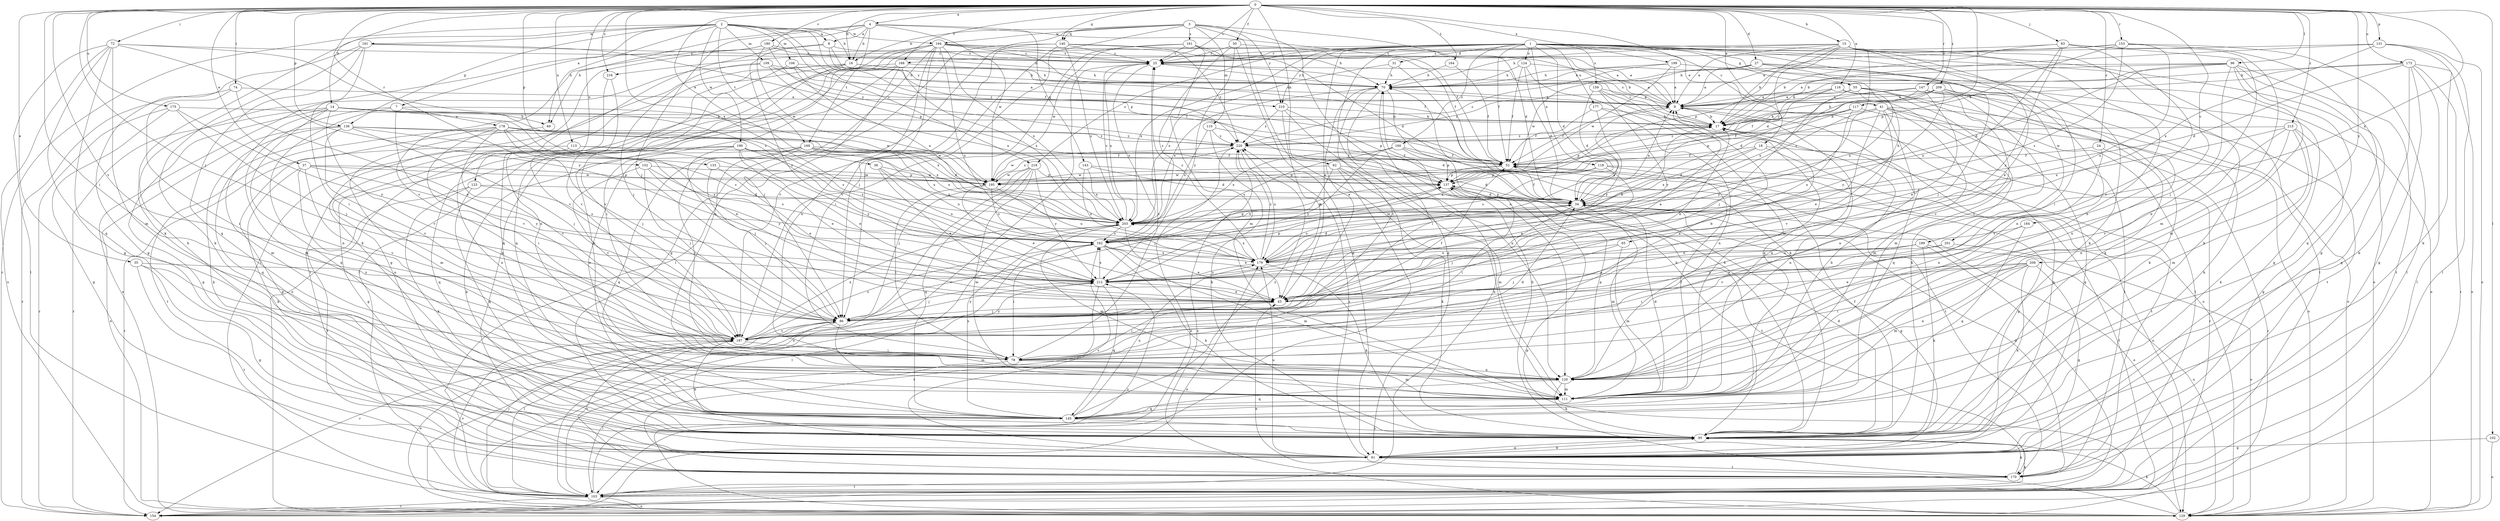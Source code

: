 strict digraph  {
0;
1;
2;
3;
4;
7;
8;
9;
14;
15;
16;
17;
18;
24;
25;
27;
31;
34;
35;
36;
37;
41;
43;
50;
52;
55;
61;
62;
65;
69;
70;
72;
74;
78;
83;
86;
95;
96;
102;
103;
106;
109;
110;
111;
113;
116;
117;
118;
120;
123;
124;
129;
131;
133;
136;
137;
140;
143;
145;
147;
152;
153;
154;
159;
160;
161;
162;
164;
168;
169;
170;
173;
175;
177;
178;
179;
180;
184;
187;
189;
190;
191;
194;
195;
199;
201;
203;
208;
209;
210;
212;
215;
216;
218;
220;
0 -> 4  [label=a];
0 -> 14  [label=b];
0 -> 15  [label=b];
0 -> 16  [label=b];
0 -> 18  [label=c];
0 -> 24  [label=c];
0 -> 25  [label=c];
0 -> 27  [label=d];
0 -> 35  [label=e];
0 -> 36  [label=e];
0 -> 37  [label=e];
0 -> 41  [label=e];
0 -> 50  [label=f];
0 -> 62  [label=h];
0 -> 72  [label=i];
0 -> 74  [label=i];
0 -> 78  [label=i];
0 -> 83  [label=j];
0 -> 86  [label=j];
0 -> 96  [label=l];
0 -> 102  [label=l];
0 -> 113  [label=n];
0 -> 116  [label=n];
0 -> 117  [label=n];
0 -> 123  [label=o];
0 -> 131  [label=p];
0 -> 133  [label=p];
0 -> 136  [label=p];
0 -> 140  [label=q];
0 -> 147  [label=r];
0 -> 152  [label=r];
0 -> 153  [label=r];
0 -> 164  [label=t];
0 -> 168  [label=t];
0 -> 173  [label=u];
0 -> 175  [label=u];
0 -> 180  [label=v];
0 -> 184  [label=v];
0 -> 187  [label=v];
0 -> 199  [label=x];
0 -> 201  [label=x];
0 -> 203  [label=x];
0 -> 208  [label=y];
0 -> 209  [label=y];
0 -> 215  [label=z];
0 -> 216  [label=z];
1 -> 31  [label=d];
1 -> 34  [label=d];
1 -> 41  [label=e];
1 -> 43  [label=e];
1 -> 52  [label=f];
1 -> 55  [label=g];
1 -> 61  [label=g];
1 -> 65  [label=h];
1 -> 95  [label=k];
1 -> 103  [label=l];
1 -> 118  [label=n];
1 -> 124  [label=o];
1 -> 129  [label=o];
1 -> 159  [label=s];
1 -> 160  [label=s];
1 -> 168  [label=t];
1 -> 177  [label=u];
1 -> 189  [label=w];
1 -> 203  [label=x];
1 -> 210  [label=y];
1 -> 216  [label=z];
1 -> 218  [label=z];
2 -> 7  [label=a];
2 -> 8  [label=a];
2 -> 16  [label=b];
2 -> 52  [label=f];
2 -> 69  [label=h];
2 -> 95  [label=k];
2 -> 106  [label=m];
2 -> 109  [label=m];
2 -> 136  [label=p];
2 -> 137  [label=p];
2 -> 154  [label=r];
2 -> 169  [label=t];
2 -> 190  [label=w];
2 -> 191  [label=w];
2 -> 194  [label=w];
2 -> 218  [label=z];
3 -> 16  [label=b];
3 -> 34  [label=d];
3 -> 86  [label=j];
3 -> 103  [label=l];
3 -> 110  [label=m];
3 -> 111  [label=m];
3 -> 120  [label=n];
3 -> 140  [label=q];
3 -> 161  [label=s];
3 -> 194  [label=w];
3 -> 210  [label=y];
4 -> 8  [label=a];
4 -> 16  [label=b];
4 -> 52  [label=f];
4 -> 69  [label=h];
4 -> 86  [label=j];
4 -> 103  [label=l];
4 -> 143  [label=q];
4 -> 169  [label=t];
4 -> 195  [label=w];
7 -> 111  [label=m];
7 -> 145  [label=q];
7 -> 178  [label=u];
7 -> 187  [label=v];
7 -> 195  [label=w];
8 -> 25  [label=c];
8 -> 95  [label=k];
8 -> 210  [label=y];
8 -> 212  [label=y];
8 -> 220  [label=z];
9 -> 17  [label=b];
9 -> 25  [label=c];
9 -> 52  [label=f];
9 -> 61  [label=g];
9 -> 145  [label=q];
14 -> 17  [label=b];
14 -> 61  [label=g];
14 -> 69  [label=h];
14 -> 111  [label=m];
14 -> 120  [label=n];
14 -> 154  [label=r];
14 -> 187  [label=v];
14 -> 203  [label=x];
14 -> 212  [label=y];
15 -> 9  [label=a];
15 -> 17  [label=b];
15 -> 25  [label=c];
15 -> 34  [label=d];
15 -> 43  [label=e];
15 -> 70  [label=h];
15 -> 78  [label=i];
15 -> 95  [label=k];
15 -> 120  [label=n];
15 -> 137  [label=p];
15 -> 162  [label=s];
16 -> 9  [label=a];
16 -> 61  [label=g];
16 -> 70  [label=h];
16 -> 120  [label=n];
16 -> 170  [label=t];
16 -> 187  [label=v];
17 -> 25  [label=c];
17 -> 137  [label=p];
17 -> 154  [label=r];
17 -> 220  [label=z];
18 -> 34  [label=d];
18 -> 52  [label=f];
18 -> 120  [label=n];
18 -> 170  [label=t];
18 -> 203  [label=x];
24 -> 52  [label=f];
24 -> 120  [label=n];
24 -> 154  [label=r];
25 -> 70  [label=h];
25 -> 162  [label=s];
25 -> 203  [label=x];
27 -> 9  [label=a];
27 -> 70  [label=h];
27 -> 86  [label=j];
27 -> 120  [label=n];
27 -> 129  [label=o];
27 -> 195  [label=w];
31 -> 70  [label=h];
31 -> 95  [label=k];
31 -> 203  [label=x];
34 -> 9  [label=a];
34 -> 52  [label=f];
34 -> 61  [label=g];
34 -> 86  [label=j];
34 -> 111  [label=m];
34 -> 129  [label=o];
34 -> 137  [label=p];
34 -> 179  [label=u];
34 -> 203  [label=x];
35 -> 61  [label=g];
35 -> 78  [label=i];
35 -> 170  [label=t];
35 -> 212  [label=y];
36 -> 43  [label=e];
36 -> 179  [label=u];
36 -> 195  [label=w];
36 -> 203  [label=x];
37 -> 95  [label=k];
37 -> 120  [label=n];
37 -> 137  [label=p];
37 -> 187  [label=v];
37 -> 195  [label=w];
37 -> 212  [label=y];
41 -> 17  [label=b];
41 -> 43  [label=e];
41 -> 61  [label=g];
41 -> 111  [label=m];
41 -> 120  [label=n];
41 -> 129  [label=o];
41 -> 170  [label=t];
41 -> 187  [label=v];
41 -> 212  [label=y];
43 -> 9  [label=a];
43 -> 17  [label=b];
43 -> 78  [label=i];
43 -> 86  [label=j];
50 -> 25  [label=c];
50 -> 52  [label=f];
50 -> 61  [label=g];
50 -> 162  [label=s];
50 -> 212  [label=y];
52 -> 137  [label=p];
52 -> 195  [label=w];
55 -> 9  [label=a];
55 -> 86  [label=j];
55 -> 95  [label=k];
55 -> 103  [label=l];
55 -> 111  [label=m];
55 -> 129  [label=o];
55 -> 220  [label=z];
61 -> 95  [label=k];
61 -> 162  [label=s];
61 -> 170  [label=t];
61 -> 179  [label=u];
61 -> 220  [label=z];
62 -> 34  [label=d];
62 -> 86  [label=j];
62 -> 95  [label=k];
62 -> 103  [label=l];
62 -> 111  [label=m];
62 -> 195  [label=w];
65 -> 86  [label=j];
65 -> 111  [label=m];
65 -> 179  [label=u];
69 -> 111  [label=m];
70 -> 9  [label=a];
70 -> 43  [label=e];
70 -> 78  [label=i];
70 -> 95  [label=k];
70 -> 187  [label=v];
70 -> 203  [label=x];
72 -> 25  [label=c];
72 -> 61  [label=g];
72 -> 103  [label=l];
72 -> 111  [label=m];
72 -> 129  [label=o];
72 -> 145  [label=q];
72 -> 162  [label=s];
72 -> 212  [label=y];
74 -> 9  [label=a];
74 -> 43  [label=e];
74 -> 78  [label=i];
74 -> 154  [label=r];
78 -> 9  [label=a];
78 -> 25  [label=c];
78 -> 34  [label=d];
78 -> 103  [label=l];
78 -> 111  [label=m];
78 -> 120  [label=n];
83 -> 17  [label=b];
83 -> 25  [label=c];
83 -> 111  [label=m];
83 -> 120  [label=n];
83 -> 179  [label=u];
83 -> 187  [label=v];
83 -> 212  [label=y];
86 -> 17  [label=b];
86 -> 52  [label=f];
86 -> 103  [label=l];
86 -> 111  [label=m];
86 -> 154  [label=r];
86 -> 187  [label=v];
86 -> 212  [label=y];
95 -> 34  [label=d];
95 -> 52  [label=f];
95 -> 61  [label=g];
95 -> 70  [label=h];
96 -> 9  [label=a];
96 -> 17  [label=b];
96 -> 34  [label=d];
96 -> 61  [label=g];
96 -> 70  [label=h];
96 -> 86  [label=j];
96 -> 111  [label=m];
96 -> 145  [label=q];
96 -> 170  [label=t];
102 -> 61  [label=g];
102 -> 129  [label=o];
103 -> 25  [label=c];
103 -> 70  [label=h];
103 -> 86  [label=j];
103 -> 95  [label=k];
103 -> 129  [label=o];
103 -> 154  [label=r];
103 -> 187  [label=v];
103 -> 212  [label=y];
106 -> 9  [label=a];
106 -> 70  [label=h];
106 -> 187  [label=v];
106 -> 203  [label=x];
109 -> 52  [label=f];
109 -> 70  [label=h];
109 -> 86  [label=j];
109 -> 129  [label=o];
109 -> 203  [label=x];
110 -> 34  [label=d];
110 -> 95  [label=k];
110 -> 203  [label=x];
110 -> 220  [label=z];
111 -> 9  [label=a];
111 -> 17  [label=b];
111 -> 34  [label=d];
111 -> 52  [label=f];
111 -> 145  [label=q];
113 -> 43  [label=e];
113 -> 52  [label=f];
113 -> 120  [label=n];
113 -> 154  [label=r];
116 -> 9  [label=a];
116 -> 120  [label=n];
116 -> 195  [label=w];
116 -> 203  [label=x];
116 -> 220  [label=z];
117 -> 17  [label=b];
117 -> 52  [label=f];
117 -> 95  [label=k];
117 -> 137  [label=p];
117 -> 179  [label=u];
118 -> 43  [label=e];
118 -> 61  [label=g];
118 -> 129  [label=o];
118 -> 137  [label=p];
118 -> 162  [label=s];
118 -> 203  [label=x];
120 -> 95  [label=k];
120 -> 111  [label=m];
120 -> 137  [label=p];
120 -> 145  [label=q];
123 -> 34  [label=d];
123 -> 95  [label=k];
123 -> 145  [label=q];
123 -> 162  [label=s];
123 -> 170  [label=t];
124 -> 9  [label=a];
124 -> 34  [label=d];
124 -> 52  [label=f];
124 -> 70  [label=h];
124 -> 111  [label=m];
129 -> 43  [label=e];
129 -> 95  [label=k];
129 -> 220  [label=z];
131 -> 17  [label=b];
131 -> 25  [label=c];
131 -> 95  [label=k];
131 -> 103  [label=l];
131 -> 129  [label=o];
131 -> 203  [label=x];
133 -> 43  [label=e];
133 -> 86  [label=j];
133 -> 195  [label=w];
136 -> 86  [label=j];
136 -> 95  [label=k];
136 -> 129  [label=o];
136 -> 145  [label=q];
136 -> 162  [label=s];
136 -> 187  [label=v];
136 -> 203  [label=x];
136 -> 220  [label=z];
137 -> 34  [label=d];
137 -> 78  [label=i];
137 -> 170  [label=t];
140 -> 9  [label=a];
140 -> 25  [label=c];
140 -> 61  [label=g];
140 -> 78  [label=i];
140 -> 120  [label=n];
140 -> 203  [label=x];
140 -> 220  [label=z];
143 -> 34  [label=d];
143 -> 137  [label=p];
143 -> 179  [label=u];
143 -> 203  [label=x];
145 -> 95  [label=k];
145 -> 179  [label=u];
145 -> 203  [label=x];
145 -> 220  [label=z];
147 -> 9  [label=a];
147 -> 34  [label=d];
147 -> 43  [label=e];
147 -> 170  [label=t];
147 -> 187  [label=v];
147 -> 203  [label=x];
152 -> 86  [label=j];
152 -> 137  [label=p];
152 -> 162  [label=s];
152 -> 187  [label=v];
152 -> 212  [label=y];
153 -> 9  [label=a];
153 -> 25  [label=c];
153 -> 61  [label=g];
153 -> 103  [label=l];
153 -> 137  [label=p];
153 -> 162  [label=s];
153 -> 179  [label=u];
154 -> 52  [label=f];
154 -> 137  [label=p];
154 -> 179  [label=u];
159 -> 9  [label=a];
159 -> 34  [label=d];
159 -> 129  [label=o];
159 -> 145  [label=q];
159 -> 212  [label=y];
160 -> 52  [label=f];
160 -> 137  [label=p];
160 -> 162  [label=s];
160 -> 170  [label=t];
160 -> 203  [label=x];
160 -> 212  [label=y];
161 -> 25  [label=c];
161 -> 34  [label=d];
161 -> 70  [label=h];
161 -> 111  [label=m];
161 -> 187  [label=v];
161 -> 195  [label=w];
162 -> 9  [label=a];
162 -> 43  [label=e];
162 -> 78  [label=i];
162 -> 95  [label=k];
162 -> 111  [label=m];
162 -> 129  [label=o];
162 -> 137  [label=p];
162 -> 179  [label=u];
164 -> 52  [label=f];
164 -> 70  [label=h];
168 -> 70  [label=h];
168 -> 78  [label=i];
168 -> 86  [label=j];
168 -> 129  [label=o];
168 -> 145  [label=q];
168 -> 203  [label=x];
169 -> 34  [label=d];
169 -> 52  [label=f];
169 -> 78  [label=i];
169 -> 95  [label=k];
169 -> 120  [label=n];
169 -> 145  [label=q];
169 -> 179  [label=u];
169 -> 203  [label=x];
170 -> 34  [label=d];
170 -> 70  [label=h];
170 -> 95  [label=k];
170 -> 103  [label=l];
170 -> 187  [label=v];
173 -> 17  [label=b];
173 -> 34  [label=d];
173 -> 61  [label=g];
173 -> 70  [label=h];
173 -> 95  [label=k];
173 -> 103  [label=l];
173 -> 129  [label=o];
173 -> 154  [label=r];
175 -> 17  [label=b];
175 -> 61  [label=g];
175 -> 86  [label=j];
175 -> 154  [label=r];
175 -> 212  [label=y];
177 -> 17  [label=b];
177 -> 52  [label=f];
177 -> 120  [label=n];
177 -> 212  [label=y];
178 -> 43  [label=e];
178 -> 61  [label=g];
178 -> 78  [label=i];
178 -> 86  [label=j];
178 -> 162  [label=s];
178 -> 170  [label=t];
178 -> 187  [label=v];
178 -> 195  [label=w];
178 -> 220  [label=z];
179 -> 17  [label=b];
179 -> 25  [label=c];
179 -> 34  [label=d];
179 -> 95  [label=k];
179 -> 203  [label=x];
179 -> 212  [label=y];
179 -> 220  [label=z];
180 -> 25  [label=c];
180 -> 70  [label=h];
180 -> 95  [label=k];
180 -> 187  [label=v];
180 -> 195  [label=w];
180 -> 220  [label=z];
184 -> 145  [label=q];
184 -> 162  [label=s];
184 -> 187  [label=v];
187 -> 78  [label=i];
187 -> 95  [label=k];
187 -> 129  [label=o];
187 -> 162  [label=s];
187 -> 203  [label=x];
187 -> 212  [label=y];
189 -> 43  [label=e];
189 -> 78  [label=i];
189 -> 95  [label=k];
189 -> 103  [label=l];
189 -> 129  [label=o];
189 -> 179  [label=u];
190 -> 43  [label=e];
190 -> 52  [label=f];
190 -> 61  [label=g];
190 -> 86  [label=j];
190 -> 145  [label=q];
190 -> 162  [label=s];
190 -> 203  [label=x];
190 -> 212  [label=y];
191 -> 25  [label=c];
191 -> 61  [label=g];
191 -> 78  [label=i];
191 -> 95  [label=k];
191 -> 137  [label=p];
191 -> 145  [label=q];
194 -> 9  [label=a];
194 -> 17  [label=b];
194 -> 25  [label=c];
194 -> 52  [label=f];
194 -> 61  [label=g];
194 -> 86  [label=j];
194 -> 95  [label=k];
194 -> 103  [label=l];
194 -> 120  [label=n];
194 -> 179  [label=u];
194 -> 187  [label=v];
194 -> 203  [label=x];
195 -> 43  [label=e];
195 -> 78  [label=i];
195 -> 162  [label=s];
195 -> 179  [label=u];
195 -> 220  [label=z];
199 -> 9  [label=a];
199 -> 61  [label=g];
199 -> 70  [label=h];
199 -> 195  [label=w];
199 -> 220  [label=z];
201 -> 43  [label=e];
201 -> 129  [label=o];
201 -> 179  [label=u];
203 -> 25  [label=c];
203 -> 43  [label=e];
203 -> 103  [label=l];
203 -> 111  [label=m];
203 -> 137  [label=p];
203 -> 162  [label=s];
208 -> 43  [label=e];
208 -> 61  [label=g];
208 -> 78  [label=i];
208 -> 95  [label=k];
208 -> 111  [label=m];
208 -> 120  [label=n];
208 -> 212  [label=y];
209 -> 9  [label=a];
209 -> 17  [label=b];
209 -> 52  [label=f];
209 -> 95  [label=k];
209 -> 145  [label=q];
209 -> 187  [label=v];
209 -> 212  [label=y];
210 -> 17  [label=b];
210 -> 43  [label=e];
210 -> 120  [label=n];
210 -> 137  [label=p];
210 -> 220  [label=z];
212 -> 43  [label=e];
212 -> 86  [label=j];
212 -> 137  [label=p];
212 -> 145  [label=q];
212 -> 162  [label=s];
212 -> 170  [label=t];
215 -> 61  [label=g];
215 -> 95  [label=k];
215 -> 111  [label=m];
215 -> 120  [label=n];
215 -> 187  [label=v];
215 -> 203  [label=x];
215 -> 220  [label=z];
216 -> 145  [label=q];
216 -> 187  [label=v];
218 -> 86  [label=j];
218 -> 111  [label=m];
218 -> 129  [label=o];
218 -> 137  [label=p];
218 -> 145  [label=q];
218 -> 195  [label=w];
218 -> 212  [label=y];
220 -> 52  [label=f];
220 -> 129  [label=o];
220 -> 179  [label=u];
220 -> 195  [label=w];
}
